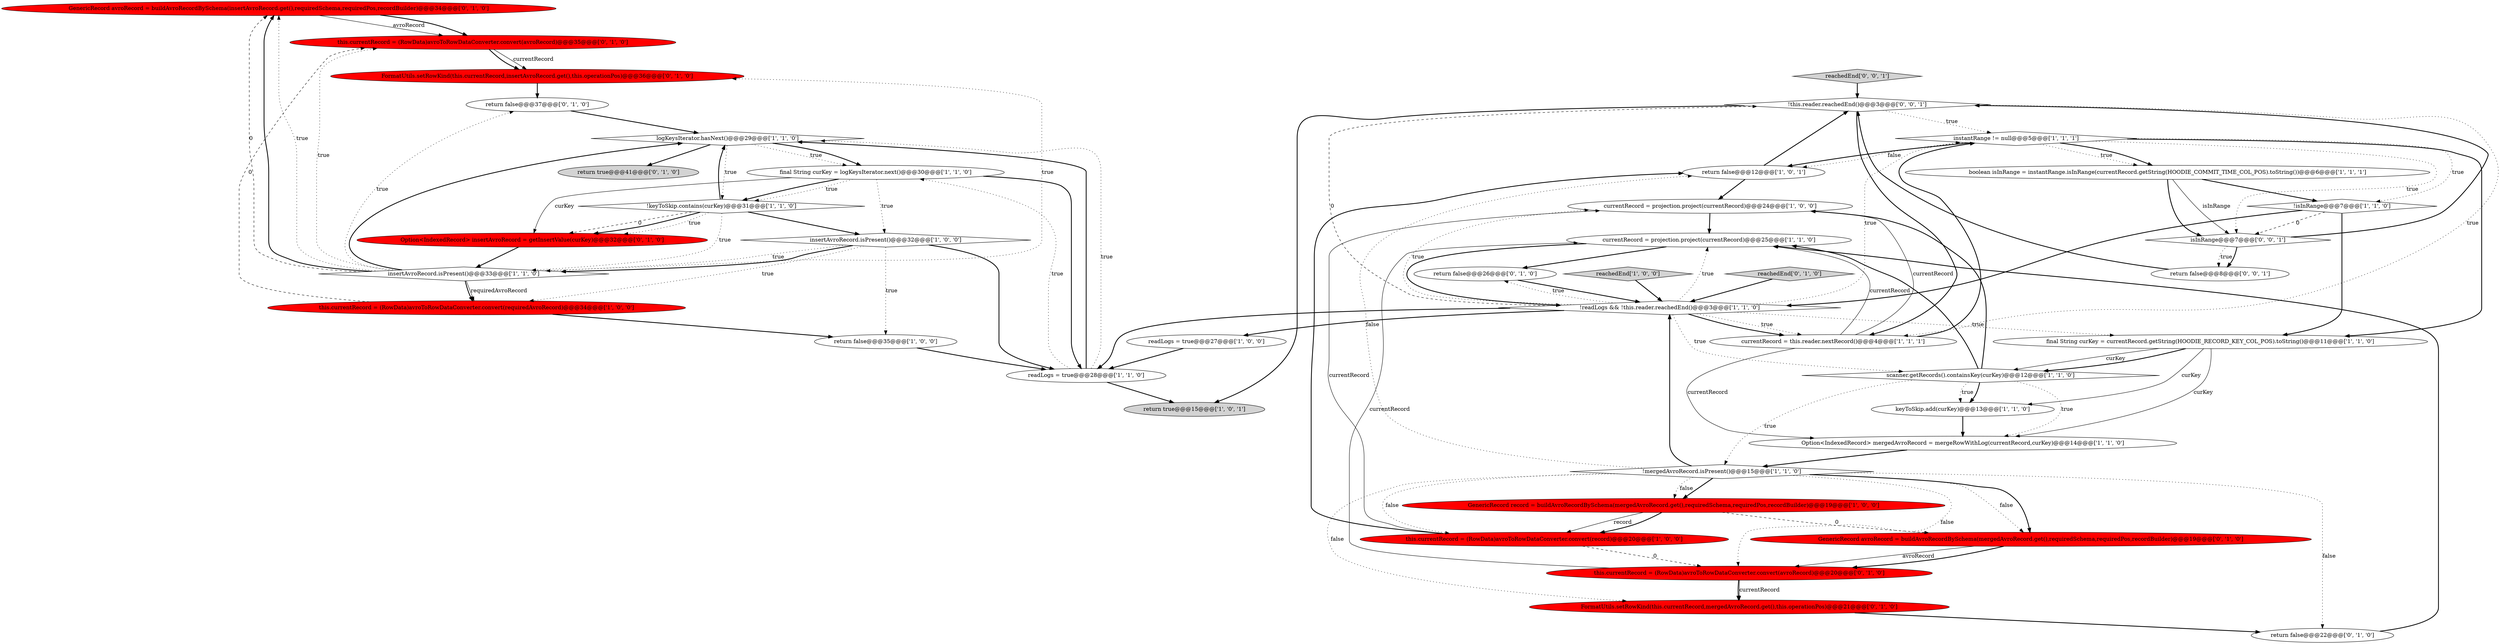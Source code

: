 digraph {
29 [style = filled, label = "GenericRecord avroRecord = buildAvroRecordBySchema(insertAvroRecord.get(),requiredSchema,requiredPos,recordBuilder)@@@34@@@['0', '1', '0']", fillcolor = red, shape = ellipse image = "AAA1AAABBB2BBB"];
32 [style = filled, label = "reachedEnd['0', '1', '0']", fillcolor = lightgray, shape = diamond image = "AAA0AAABBB2BBB"];
4 [style = filled, label = "currentRecord = projection.project(currentRecord)@@@25@@@['1', '1', '0']", fillcolor = white, shape = ellipse image = "AAA0AAABBB1BBB"];
1 [style = filled, label = "scanner.getRecords().containsKey(curKey)@@@12@@@['1', '1', '0']", fillcolor = white, shape = diamond image = "AAA0AAABBB1BBB"];
25 [style = filled, label = "currentRecord = projection.project(currentRecord)@@@24@@@['1', '0', '0']", fillcolor = white, shape = ellipse image = "AAA0AAABBB1BBB"];
12 [style = filled, label = "return false@@@12@@@['1', '0', '1']", fillcolor = white, shape = ellipse image = "AAA0AAABBB1BBB"];
26 [style = filled, label = "return false@@@37@@@['0', '1', '0']", fillcolor = white, shape = ellipse image = "AAA0AAABBB2BBB"];
2 [style = filled, label = "final String curKey = logKeysIterator.next()@@@30@@@['1', '1', '0']", fillcolor = white, shape = ellipse image = "AAA0AAABBB1BBB"];
34 [style = filled, label = "GenericRecord avroRecord = buildAvroRecordBySchema(mergedAvroRecord.get(),requiredSchema,requiredPos,recordBuilder)@@@19@@@['0', '1', '0']", fillcolor = red, shape = ellipse image = "AAA1AAABBB2BBB"];
3 [style = filled, label = "readLogs = true@@@27@@@['1', '0', '0']", fillcolor = white, shape = ellipse image = "AAA0AAABBB1BBB"];
7 [style = filled, label = "this.currentRecord = (RowData)avroToRowDataConverter.convert(record)@@@20@@@['1', '0', '0']", fillcolor = red, shape = ellipse image = "AAA1AAABBB1BBB"];
37 [style = filled, label = "FormatUtils.setRowKind(this.currentRecord,insertAvroRecord.get(),this.operationPos)@@@36@@@['0', '1', '0']", fillcolor = red, shape = ellipse image = "AAA1AAABBB2BBB"];
14 [style = filled, label = "!mergedAvroRecord.isPresent()@@@15@@@['1', '1', '0']", fillcolor = white, shape = diamond image = "AAA0AAABBB1BBB"];
6 [style = filled, label = "return false@@@35@@@['1', '0', '0']", fillcolor = white, shape = ellipse image = "AAA0AAABBB1BBB"];
17 [style = filled, label = "Option<IndexedRecord> mergedAvroRecord = mergeRowWithLog(currentRecord,curKey)@@@14@@@['1', '1', '0']", fillcolor = white, shape = ellipse image = "AAA0AAABBB1BBB"];
21 [style = filled, label = "!keyToSkip.contains(curKey)@@@31@@@['1', '1', '0']", fillcolor = white, shape = diamond image = "AAA0AAABBB1BBB"];
40 [style = filled, label = "reachedEnd['0', '0', '1']", fillcolor = lightgray, shape = diamond image = "AAA0AAABBB3BBB"];
22 [style = filled, label = "boolean isInRange = instantRange.isInRange(currentRecord.getString(HOODIE_COMMIT_TIME_COL_POS).toString())@@@6@@@['1', '1', '1']", fillcolor = white, shape = ellipse image = "AAA0AAABBB1BBB"];
28 [style = filled, label = "return false@@@26@@@['0', '1', '0']", fillcolor = white, shape = ellipse image = "AAA0AAABBB2BBB"];
27 [style = filled, label = "Option<IndexedRecord> insertAvroRecord = getInsertValue(curKey)@@@32@@@['0', '1', '0']", fillcolor = red, shape = ellipse image = "AAA1AAABBB2BBB"];
31 [style = filled, label = "return false@@@22@@@['0', '1', '0']", fillcolor = white, shape = ellipse image = "AAA0AAABBB2BBB"];
0 [style = filled, label = "instantRange != null@@@5@@@['1', '1', '1']", fillcolor = white, shape = diamond image = "AAA0AAABBB1BBB"];
5 [style = filled, label = "logKeysIterator.hasNext()@@@29@@@['1', '1', '0']", fillcolor = white, shape = diamond image = "AAA0AAABBB1BBB"];
9 [style = filled, label = "reachedEnd['1', '0', '0']", fillcolor = lightgray, shape = diamond image = "AAA0AAABBB1BBB"];
19 [style = filled, label = "readLogs = true@@@28@@@['1', '1', '0']", fillcolor = white, shape = ellipse image = "AAA0AAABBB1BBB"];
23 [style = filled, label = "currentRecord = this.reader.nextRecord()@@@4@@@['1', '1', '1']", fillcolor = white, shape = ellipse image = "AAA0AAABBB1BBB"];
38 [style = filled, label = "!this.reader.reachedEnd()@@@3@@@['0', '0', '1']", fillcolor = white, shape = diamond image = "AAA0AAABBB3BBB"];
16 [style = filled, label = "insertAvroRecord.isPresent()@@@33@@@['1', '1', '0']", fillcolor = white, shape = diamond image = "AAA0AAABBB1BBB"];
13 [style = filled, label = "this.currentRecord = (RowData)avroToRowDataConverter.convert(requiredAvroRecord)@@@34@@@['1', '0', '0']", fillcolor = red, shape = ellipse image = "AAA1AAABBB1BBB"];
15 [style = filled, label = "insertAvroRecord.isPresent()@@@32@@@['1', '0', '0']", fillcolor = white, shape = diamond image = "AAA0AAABBB1BBB"];
20 [style = filled, label = "keyToSkip.add(curKey)@@@13@@@['1', '1', '0']", fillcolor = white, shape = ellipse image = "AAA0AAABBB1BBB"];
11 [style = filled, label = "return true@@@15@@@['1', '0', '1']", fillcolor = lightgray, shape = ellipse image = "AAA0AAABBB1BBB"];
35 [style = filled, label = "FormatUtils.setRowKind(this.currentRecord,mergedAvroRecord.get(),this.operationPos)@@@21@@@['0', '1', '0']", fillcolor = red, shape = ellipse image = "AAA1AAABBB2BBB"];
41 [style = filled, label = "isInRange@@@7@@@['0', '0', '1']", fillcolor = white, shape = diamond image = "AAA0AAABBB3BBB"];
33 [style = filled, label = "this.currentRecord = (RowData)avroToRowDataConverter.convert(avroRecord)@@@35@@@['0', '1', '0']", fillcolor = red, shape = ellipse image = "AAA1AAABBB2BBB"];
36 [style = filled, label = "this.currentRecord = (RowData)avroToRowDataConverter.convert(avroRecord)@@@20@@@['0', '1', '0']", fillcolor = red, shape = ellipse image = "AAA1AAABBB2BBB"];
24 [style = filled, label = "!readLogs && !this.reader.reachedEnd()@@@3@@@['1', '1', '0']", fillcolor = white, shape = diamond image = "AAA0AAABBB1BBB"];
30 [style = filled, label = "return true@@@41@@@['0', '1', '0']", fillcolor = lightgray, shape = ellipse image = "AAA0AAABBB2BBB"];
10 [style = filled, label = "GenericRecord record = buildAvroRecordBySchema(mergedAvroRecord.get(),requiredSchema,requiredPos,recordBuilder)@@@19@@@['1', '0', '0']", fillcolor = red, shape = ellipse image = "AAA1AAABBB1BBB"];
18 [style = filled, label = "final String curKey = currentRecord.getString(HOODIE_RECORD_KEY_COL_POS).toString()@@@11@@@['1', '1', '0']", fillcolor = white, shape = ellipse image = "AAA0AAABBB1BBB"];
8 [style = filled, label = "!isInRange@@@7@@@['1', '1', '0']", fillcolor = white, shape = diamond image = "AAA0AAABBB1BBB"];
39 [style = filled, label = "return false@@@8@@@['0', '0', '1']", fillcolor = white, shape = ellipse image = "AAA0AAABBB3BBB"];
16->13 [style = solid, label="requiredAvroRecord"];
14->24 [style = bold, label=""];
24->25 [style = dotted, label="true"];
10->34 [style = dashed, label="0"];
24->4 [style = dotted, label="true"];
21->15 [style = bold, label=""];
33->37 [style = solid, label="currentRecord"];
2->15 [style = dotted, label="true"];
1->20 [style = bold, label=""];
21->27 [style = dotted, label="true"];
19->11 [style = bold, label=""];
40->38 [style = bold, label=""];
22->8 [style = bold, label=""];
19->5 [style = bold, label=""];
12->38 [style = bold, label=""];
10->7 [style = solid, label="record"];
14->31 [style = dotted, label="false"];
3->19 [style = bold, label=""];
17->14 [style = bold, label=""];
39->38 [style = bold, label=""];
34->36 [style = solid, label="avroRecord"];
5->30 [style = bold, label=""];
18->1 [style = solid, label="curKey"];
9->24 [style = bold, label=""];
23->25 [style = solid, label="currentRecord"];
35->31 [style = bold, label=""];
1->4 [style = bold, label=""];
24->19 [style = bold, label=""];
14->34 [style = dotted, label="false"];
37->26 [style = bold, label=""];
38->11 [style = bold, label=""];
8->18 [style = bold, label=""];
16->29 [style = bold, label=""];
22->41 [style = bold, label=""];
14->10 [style = bold, label=""];
23->4 [style = solid, label="currentRecord"];
31->4 [style = bold, label=""];
2->21 [style = dotted, label="true"];
7->25 [style = solid, label="currentRecord"];
27->16 [style = bold, label=""];
15->16 [style = dotted, label="true"];
10->7 [style = bold, label=""];
16->33 [style = dotted, label="true"];
15->13 [style = dotted, label="true"];
0->8 [style = dotted, label="true"];
14->36 [style = dotted, label="false"];
18->1 [style = bold, label=""];
2->21 [style = bold, label=""];
38->23 [style = dotted, label="true"];
34->36 [style = bold, label=""];
24->0 [style = dotted, label="true"];
28->24 [style = bold, label=""];
13->33 [style = dashed, label="0"];
41->38 [style = bold, label=""];
36->4 [style = solid, label="currentRecord"];
21->16 [style = dotted, label="true"];
36->35 [style = bold, label=""];
0->41 [style = dotted, label="true"];
24->3 [style = bold, label=""];
24->18 [style = dotted, label="true"];
36->35 [style = solid, label="currentRecord"];
8->24 [style = bold, label=""];
16->13 [style = bold, label=""];
4->24 [style = bold, label=""];
1->17 [style = dotted, label="true"];
21->27 [style = dashed, label="0"];
21->27 [style = bold, label=""];
0->12 [style = bold, label=""];
15->19 [style = bold, label=""];
8->41 [style = dashed, label="0"];
23->0 [style = bold, label=""];
21->5 [style = bold, label=""];
24->23 [style = dotted, label="true"];
29->33 [style = solid, label="avroRecord"];
19->5 [style = dotted, label="true"];
16->5 [style = bold, label=""];
0->12 [style = dotted, label="false"];
5->21 [style = dotted, label="true"];
0->18 [style = bold, label=""];
14->35 [style = dotted, label="false"];
13->6 [style = bold, label=""];
33->37 [style = bold, label=""];
14->10 [style = dotted, label="false"];
16->29 [style = dotted, label="true"];
1->25 [style = bold, label=""];
1->20 [style = dotted, label="true"];
18->17 [style = solid, label="curKey"];
23->17 [style = solid, label="currentRecord"];
5->2 [style = dotted, label="true"];
24->23 [style = bold, label=""];
24->1 [style = dotted, label="true"];
16->37 [style = dotted, label="true"];
20->17 [style = bold, label=""];
2->19 [style = bold, label=""];
18->20 [style = solid, label="curKey"];
7->12 [style = bold, label=""];
22->41 [style = solid, label="isInRange"];
19->2 [style = dotted, label="true"];
26->5 [style = bold, label=""];
14->7 [style = dotted, label="false"];
25->4 [style = bold, label=""];
38->23 [style = bold, label=""];
14->34 [style = bold, label=""];
6->19 [style = bold, label=""];
1->14 [style = dotted, label="true"];
38->0 [style = dotted, label="true"];
41->39 [style = dotted, label="true"];
24->28 [style = dotted, label="true"];
15->16 [style = bold, label=""];
4->28 [style = bold, label=""];
0->22 [style = dotted, label="true"];
16->26 [style = dotted, label="true"];
14->12 [style = dotted, label="false"];
5->2 [style = bold, label=""];
29->33 [style = bold, label=""];
12->25 [style = bold, label=""];
15->6 [style = dotted, label="true"];
0->22 [style = bold, label=""];
2->27 [style = solid, label="curKey"];
16->29 [style = dashed, label="0"];
41->39 [style = bold, label=""];
32->24 [style = bold, label=""];
7->36 [style = dashed, label="0"];
24->38 [style = dashed, label="0"];
}
